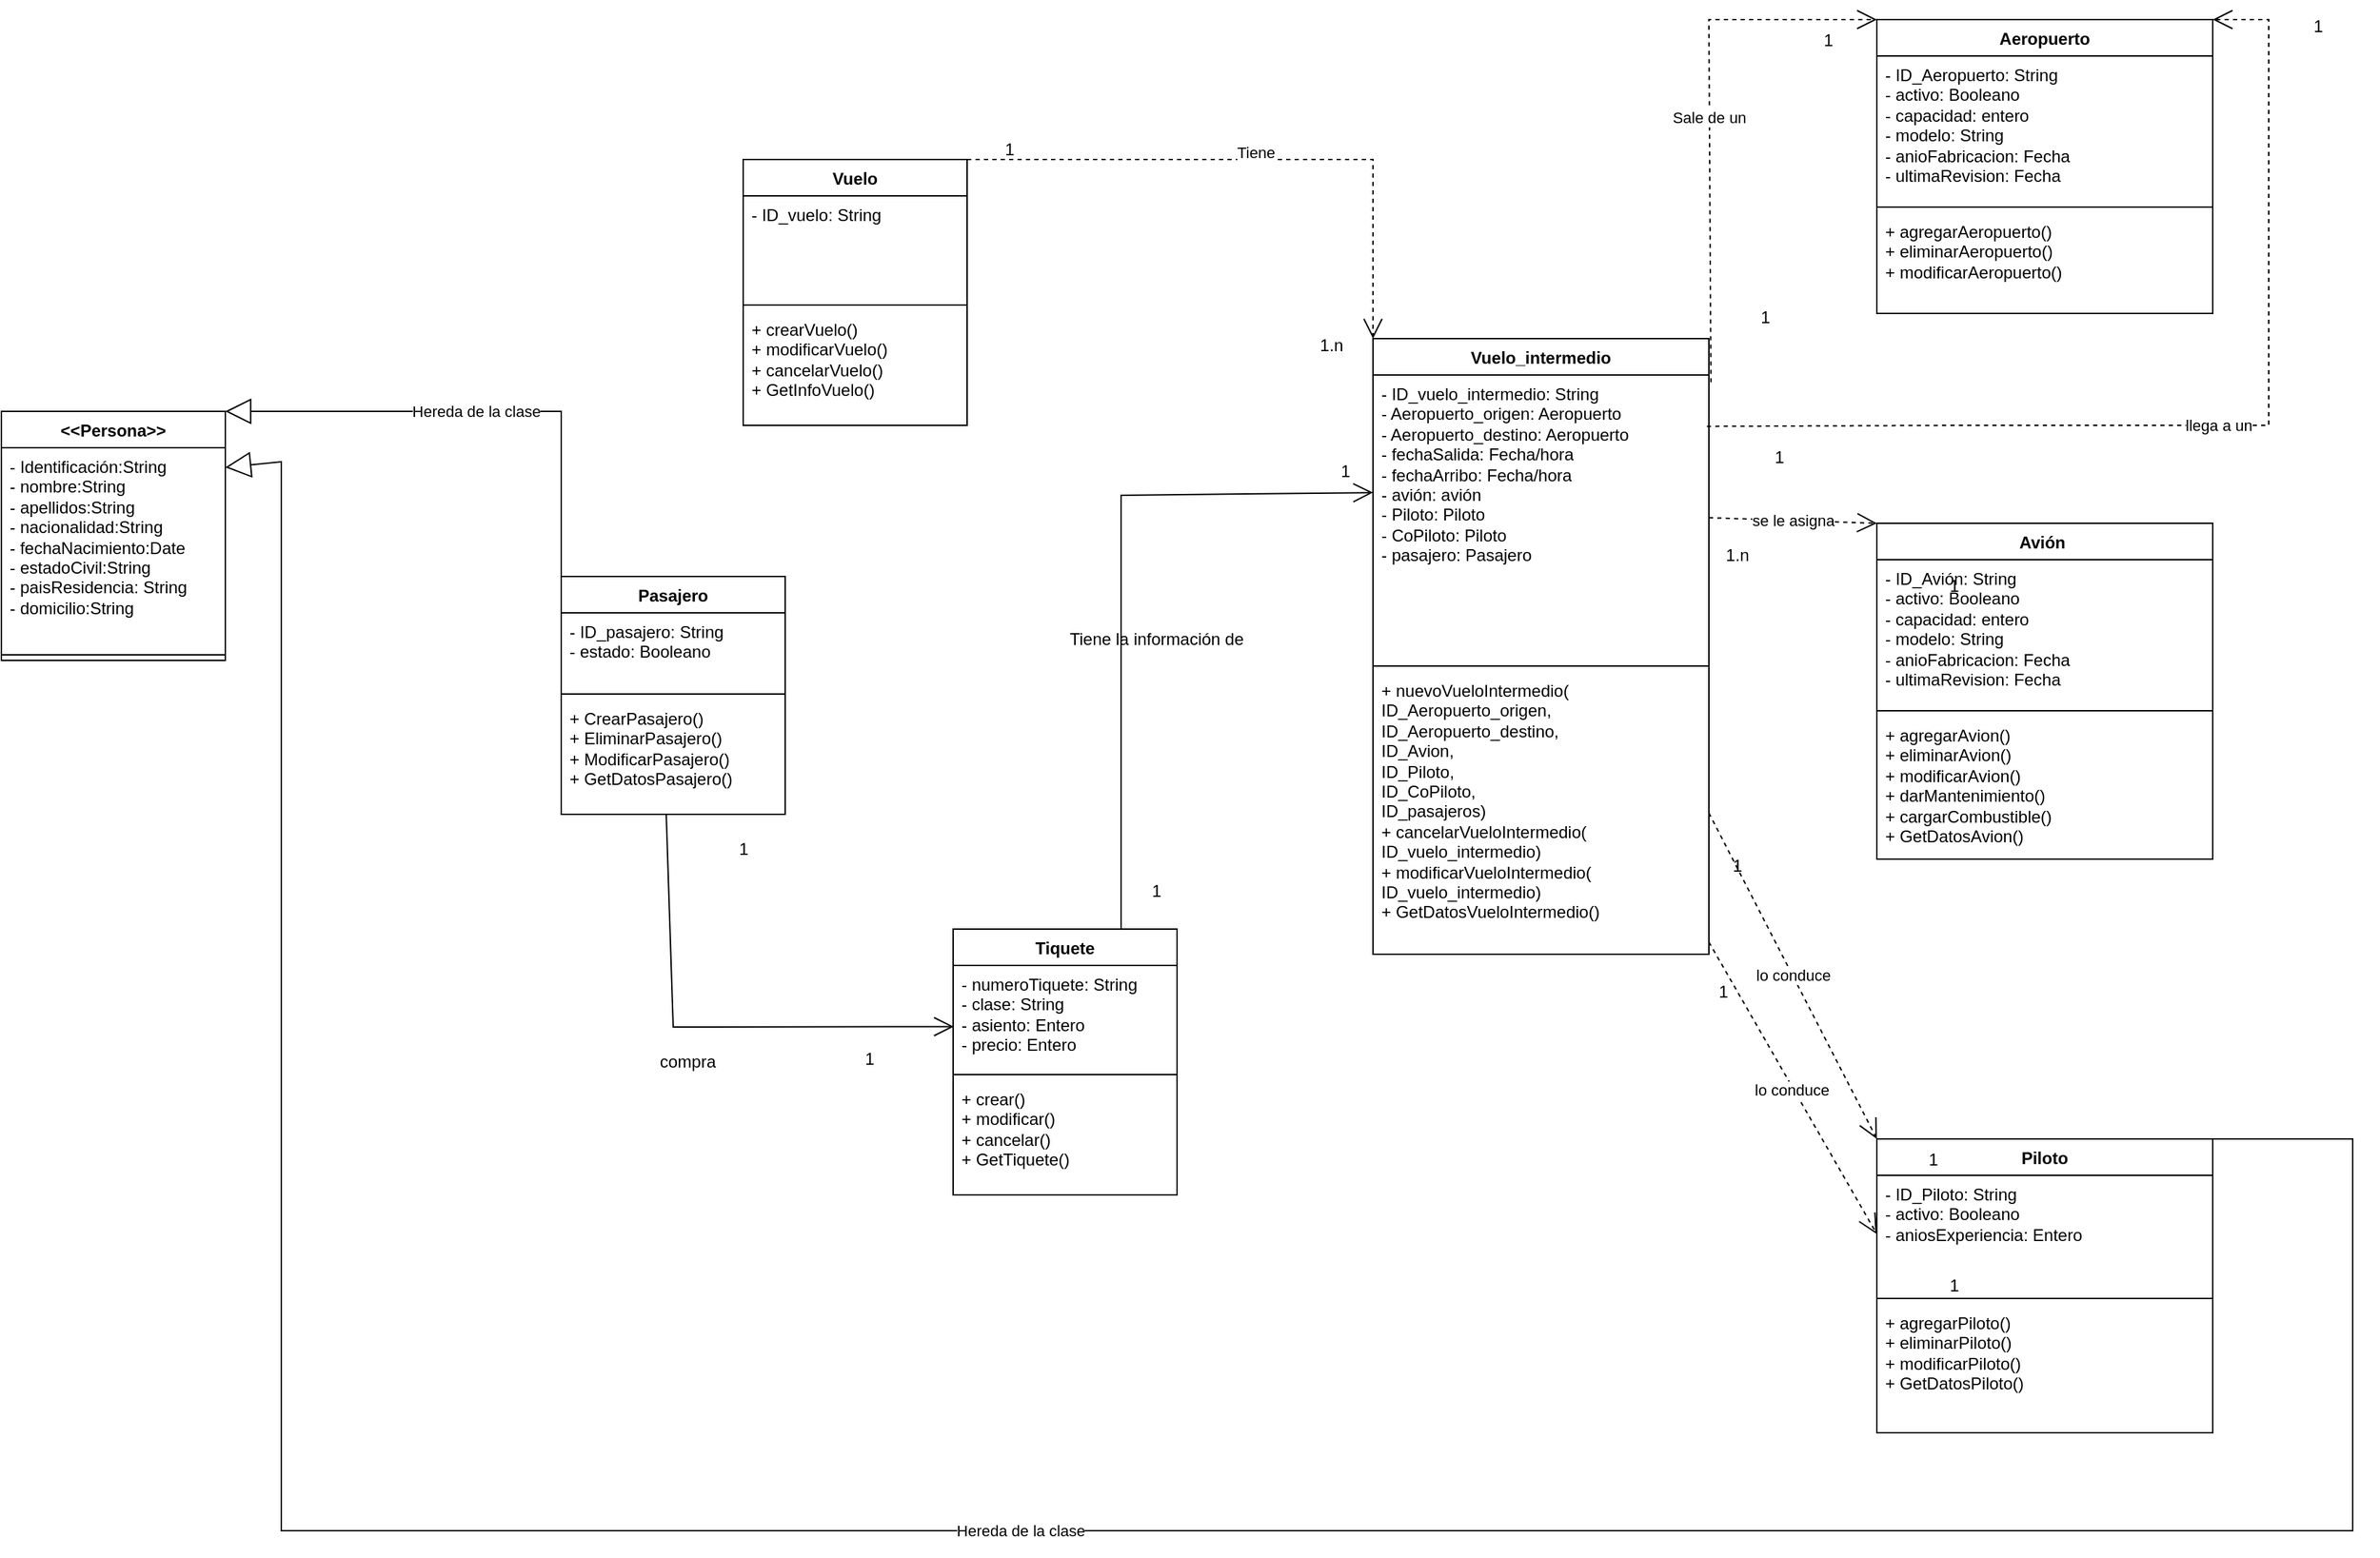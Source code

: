 <mxfile version="21.2.8" type="device">
  <diagram name="Página-1" id="RABki2PQlpZlV7e6IR1j">
    <mxGraphModel dx="3804" dy="3466" grid="1" gridSize="10" guides="1" tooltips="1" connect="1" arrows="1" fold="1" page="1" pageScale="1" pageWidth="850" pageHeight="1100" math="0" shadow="0">
      <root>
        <mxCell id="0" />
        <mxCell id="1" parent="0" />
        <mxCell id="OQuRV0DyugmWQfyofju7-5" value="&amp;lt;&amp;lt;Persona&amp;gt;&amp;gt;" style="swimlane;fontStyle=1;align=center;verticalAlign=top;childLayout=stackLayout;horizontal=1;startSize=26;horizontalStack=0;resizeParent=1;resizeParentMax=0;resizeLast=0;collapsible=1;marginBottom=0;whiteSpace=wrap;html=1;" parent="1" vertex="1">
          <mxGeometry x="-120" y="200" width="160" height="178" as="geometry" />
        </mxCell>
        <mxCell id="OQuRV0DyugmWQfyofju7-6" value="- Identificación:String&lt;br&gt;- nombre:String&lt;br&gt;- apellidos:String&lt;br&gt;- nacionalidad:String&lt;br&gt;- fechaNacimiento:Date&lt;br&gt;- estadoCivil:String&lt;br&gt;- paisResidencia: String&lt;br&gt;- domicilio:String" style="text;strokeColor=none;fillColor=none;align=left;verticalAlign=top;spacingLeft=4;spacingRight=4;overflow=hidden;rotatable=0;points=[[0,0.5],[1,0.5]];portConstraint=eastwest;whiteSpace=wrap;html=1;" parent="OQuRV0DyugmWQfyofju7-5" vertex="1">
          <mxGeometry y="26" width="160" height="144" as="geometry" />
        </mxCell>
        <mxCell id="OQuRV0DyugmWQfyofju7-7" value="" style="line;strokeWidth=1;fillColor=none;align=left;verticalAlign=middle;spacingTop=-1;spacingLeft=3;spacingRight=3;rotatable=0;labelPosition=right;points=[];portConstraint=eastwest;strokeColor=inherit;" parent="OQuRV0DyugmWQfyofju7-5" vertex="1">
          <mxGeometry y="170" width="160" height="8" as="geometry" />
        </mxCell>
        <mxCell id="OQuRV0DyugmWQfyofju7-13" value="Pasajero" style="swimlane;fontStyle=1;align=center;verticalAlign=top;childLayout=stackLayout;horizontal=1;startSize=26;horizontalStack=0;resizeParent=1;resizeParentMax=0;resizeLast=0;collapsible=1;marginBottom=0;whiteSpace=wrap;html=1;" parent="1" vertex="1">
          <mxGeometry x="280" y="318" width="160" height="170" as="geometry" />
        </mxCell>
        <mxCell id="OQuRV0DyugmWQfyofju7-14" value="- ID_pasajero: String&lt;br&gt;- estado: Booleano" style="text;strokeColor=none;fillColor=none;align=left;verticalAlign=top;spacingLeft=4;spacingRight=4;overflow=hidden;rotatable=0;points=[[0,0.5],[1,0.5]];portConstraint=eastwest;whiteSpace=wrap;html=1;" parent="OQuRV0DyugmWQfyofju7-13" vertex="1">
          <mxGeometry y="26" width="160" height="54" as="geometry" />
        </mxCell>
        <mxCell id="OQuRV0DyugmWQfyofju7-15" value="" style="line;strokeWidth=1;fillColor=none;align=left;verticalAlign=middle;spacingTop=-1;spacingLeft=3;spacingRight=3;rotatable=0;labelPosition=right;points=[];portConstraint=eastwest;strokeColor=inherit;" parent="OQuRV0DyugmWQfyofju7-13" vertex="1">
          <mxGeometry y="80" width="160" height="8" as="geometry" />
        </mxCell>
        <mxCell id="OQuRV0DyugmWQfyofju7-16" value="+ CrearPasajero()&lt;br&gt;+ EliminarPasajero()&lt;br&gt;+ ModificarPasajero()&lt;br&gt;+ GetDatosPasajero()" style="text;strokeColor=none;fillColor=none;align=left;verticalAlign=top;spacingLeft=4;spacingRight=4;overflow=hidden;rotatable=0;points=[[0,0.5],[1,0.5]];portConstraint=eastwest;whiteSpace=wrap;html=1;" parent="OQuRV0DyugmWQfyofju7-13" vertex="1">
          <mxGeometry y="88" width="160" height="82" as="geometry" />
        </mxCell>
        <mxCell id="OQuRV0DyugmWQfyofju7-17" value="Tiquete" style="swimlane;fontStyle=1;align=center;verticalAlign=top;childLayout=stackLayout;horizontal=1;startSize=26;horizontalStack=0;resizeParent=1;resizeParentMax=0;resizeLast=0;collapsible=1;marginBottom=0;whiteSpace=wrap;html=1;" parent="1" vertex="1">
          <mxGeometry x="560" y="570" width="160" height="190" as="geometry" />
        </mxCell>
        <mxCell id="OQuRV0DyugmWQfyofju7-18" value="- numeroTiquete: String&lt;br&gt;- clase: String&lt;br&gt;- asiento: Entero&lt;br&gt;- precio: Entero" style="text;strokeColor=none;fillColor=none;align=left;verticalAlign=top;spacingLeft=4;spacingRight=4;overflow=hidden;rotatable=0;points=[[0,0.5],[1,0.5]];portConstraint=eastwest;whiteSpace=wrap;html=1;" parent="OQuRV0DyugmWQfyofju7-17" vertex="1">
          <mxGeometry y="26" width="160" height="74" as="geometry" />
        </mxCell>
        <mxCell id="OQuRV0DyugmWQfyofju7-19" value="" style="line;strokeWidth=1;fillColor=none;align=left;verticalAlign=middle;spacingTop=-1;spacingLeft=3;spacingRight=3;rotatable=0;labelPosition=right;points=[];portConstraint=eastwest;strokeColor=inherit;" parent="OQuRV0DyugmWQfyofju7-17" vertex="1">
          <mxGeometry y="100" width="160" height="8" as="geometry" />
        </mxCell>
        <mxCell id="OQuRV0DyugmWQfyofju7-20" value="+ crear()&lt;br&gt;+ modificar()&lt;br&gt;+ cancelar()&lt;br&gt;+ GetTiquete()" style="text;strokeColor=none;fillColor=none;align=left;verticalAlign=top;spacingLeft=4;spacingRight=4;overflow=hidden;rotatable=0;points=[[0,0.5],[1,0.5]];portConstraint=eastwest;whiteSpace=wrap;html=1;" parent="OQuRV0DyugmWQfyofju7-17" vertex="1">
          <mxGeometry y="108" width="160" height="82" as="geometry" />
        </mxCell>
        <mxCell id="8vy2vzQ4WfvHQDl1Dt56-1" value="Vuelo" style="swimlane;fontStyle=1;align=center;verticalAlign=top;childLayout=stackLayout;horizontal=1;startSize=26;horizontalStack=0;resizeParent=1;resizeParentMax=0;resizeLast=0;collapsible=1;marginBottom=0;whiteSpace=wrap;html=1;" parent="1" vertex="1">
          <mxGeometry x="410" y="20" width="160" height="190" as="geometry" />
        </mxCell>
        <mxCell id="8vy2vzQ4WfvHQDl1Dt56-2" value="- ID_vuelo: String&lt;br&gt;&lt;br&gt;" style="text;strokeColor=none;fillColor=none;align=left;verticalAlign=top;spacingLeft=4;spacingRight=4;overflow=hidden;rotatable=0;points=[[0,0.5],[1,0.5]];portConstraint=eastwest;whiteSpace=wrap;html=1;" parent="8vy2vzQ4WfvHQDl1Dt56-1" vertex="1">
          <mxGeometry y="26" width="160" height="74" as="geometry" />
        </mxCell>
        <mxCell id="8vy2vzQ4WfvHQDl1Dt56-3" value="" style="line;strokeWidth=1;fillColor=none;align=left;verticalAlign=middle;spacingTop=-1;spacingLeft=3;spacingRight=3;rotatable=0;labelPosition=right;points=[];portConstraint=eastwest;strokeColor=inherit;" parent="8vy2vzQ4WfvHQDl1Dt56-1" vertex="1">
          <mxGeometry y="100" width="160" height="8" as="geometry" />
        </mxCell>
        <mxCell id="8vy2vzQ4WfvHQDl1Dt56-4" value="+ crearVuelo()&lt;br&gt;+ modificarVuelo()&lt;br&gt;+ cancelarVuelo()&lt;br&gt;+ GetInfoVuelo()" style="text;strokeColor=none;fillColor=none;align=left;verticalAlign=top;spacingLeft=4;spacingRight=4;overflow=hidden;rotatable=0;points=[[0,0.5],[1,0.5]];portConstraint=eastwest;whiteSpace=wrap;html=1;" parent="8vy2vzQ4WfvHQDl1Dt56-1" vertex="1">
          <mxGeometry y="108" width="160" height="82" as="geometry" />
        </mxCell>
        <mxCell id="8vy2vzQ4WfvHQDl1Dt56-5" value="Vuelo_intermedio" style="swimlane;fontStyle=1;align=center;verticalAlign=top;childLayout=stackLayout;horizontal=1;startSize=26;horizontalStack=0;resizeParent=1;resizeParentMax=0;resizeLast=0;collapsible=1;marginBottom=0;whiteSpace=wrap;html=1;" parent="1" vertex="1">
          <mxGeometry x="860" y="148" width="240" height="440" as="geometry" />
        </mxCell>
        <mxCell id="8vy2vzQ4WfvHQDl1Dt56-6" value="- ID_vuelo_intermedio: String&lt;br&gt;- Aeropuerto_origen: Aeropuerto&lt;br&gt;- Aeropuerto_destino: Aeropuerto&lt;br&gt;- fechaSalida: Fecha/hora&lt;br&gt;- fechaArribo: Fecha/hora&lt;br&gt;- avión: avión&lt;br&gt;- Piloto: Piloto&lt;br&gt;- CoPiloto: Piloto&lt;br&gt;- pasajero: Pasajero" style="text;strokeColor=none;fillColor=none;align=left;verticalAlign=top;spacingLeft=4;spacingRight=4;overflow=hidden;rotatable=0;points=[[0,0.5],[1,0.5]];portConstraint=eastwest;whiteSpace=wrap;html=1;" parent="8vy2vzQ4WfvHQDl1Dt56-5" vertex="1">
          <mxGeometry y="26" width="240" height="204" as="geometry" />
        </mxCell>
        <mxCell id="8vy2vzQ4WfvHQDl1Dt56-7" value="" style="line;strokeWidth=1;fillColor=none;align=left;verticalAlign=middle;spacingTop=-1;spacingLeft=3;spacingRight=3;rotatable=0;labelPosition=right;points=[];portConstraint=eastwest;strokeColor=inherit;" parent="8vy2vzQ4WfvHQDl1Dt56-5" vertex="1">
          <mxGeometry y="230" width="240" height="8" as="geometry" />
        </mxCell>
        <mxCell id="8vy2vzQ4WfvHQDl1Dt56-8" value="+ nuevoVueloIntermedio(&lt;br&gt;ID_Aeropuerto_origen,&lt;br&gt;ID_Aeropuerto_destino,&lt;br&gt;ID_Avion,&lt;br&gt;ID_Piloto,&lt;br&gt;ID_CoPiloto,&lt;br&gt;ID_pasajeros)&lt;br&gt;+ cancelarVueloIntermedio(&lt;br&gt;ID_vuelo_intermedio)&lt;br&gt;+ modificarVueloIntermedio(&lt;br&gt;ID_vuelo_intermedio)&lt;br&gt;+ GetDatosVueloIntermedio()" style="text;strokeColor=none;fillColor=none;align=left;verticalAlign=top;spacingLeft=4;spacingRight=4;overflow=hidden;rotatable=0;points=[[0,0.5],[1,0.5]];portConstraint=eastwest;whiteSpace=wrap;html=1;" parent="8vy2vzQ4WfvHQDl1Dt56-5" vertex="1">
          <mxGeometry y="238" width="240" height="202" as="geometry" />
        </mxCell>
        <mxCell id="8vy2vzQ4WfvHQDl1Dt56-9" value="Piloto" style="swimlane;fontStyle=1;align=center;verticalAlign=top;childLayout=stackLayout;horizontal=1;startSize=26;horizontalStack=0;resizeParent=1;resizeParentMax=0;resizeLast=0;collapsible=1;marginBottom=0;whiteSpace=wrap;html=1;" parent="1" vertex="1">
          <mxGeometry x="1220" y="720" width="240" height="210" as="geometry" />
        </mxCell>
        <mxCell id="8vy2vzQ4WfvHQDl1Dt56-10" value="- ID_Piloto: String&lt;br&gt;- activo: Booleano&lt;br&gt;- aniosExperiencia: Entero" style="text;strokeColor=none;fillColor=none;align=left;verticalAlign=top;spacingLeft=4;spacingRight=4;overflow=hidden;rotatable=0;points=[[0,0.5],[1,0.5]];portConstraint=eastwest;whiteSpace=wrap;html=1;" parent="8vy2vzQ4WfvHQDl1Dt56-9" vertex="1">
          <mxGeometry y="26" width="240" height="84" as="geometry" />
        </mxCell>
        <mxCell id="8vy2vzQ4WfvHQDl1Dt56-11" value="" style="line;strokeWidth=1;fillColor=none;align=left;verticalAlign=middle;spacingTop=-1;spacingLeft=3;spacingRight=3;rotatable=0;labelPosition=right;points=[];portConstraint=eastwest;strokeColor=inherit;" parent="8vy2vzQ4WfvHQDl1Dt56-9" vertex="1">
          <mxGeometry y="110" width="240" height="8" as="geometry" />
        </mxCell>
        <mxCell id="8vy2vzQ4WfvHQDl1Dt56-12" value="+ agregarPiloto()&lt;br&gt;+ eliminarPiloto()&lt;br&gt;+ modificarPiloto()&lt;br&gt;+ GetDatosPiloto()&lt;br&gt;" style="text;strokeColor=none;fillColor=none;align=left;verticalAlign=top;spacingLeft=4;spacingRight=4;overflow=hidden;rotatable=0;points=[[0,0.5],[1,0.5]];portConstraint=eastwest;whiteSpace=wrap;html=1;" parent="8vy2vzQ4WfvHQDl1Dt56-9" vertex="1">
          <mxGeometry y="118" width="240" height="92" as="geometry" />
        </mxCell>
        <mxCell id="8vy2vzQ4WfvHQDl1Dt56-13" value="Avión&amp;nbsp;" style="swimlane;fontStyle=1;align=center;verticalAlign=top;childLayout=stackLayout;horizontal=1;startSize=26;horizontalStack=0;resizeParent=1;resizeParentMax=0;resizeLast=0;collapsible=1;marginBottom=0;whiteSpace=wrap;html=1;" parent="1" vertex="1">
          <mxGeometry x="1220" y="280" width="240" height="240" as="geometry" />
        </mxCell>
        <mxCell id="8vy2vzQ4WfvHQDl1Dt56-14" value="- ID_Avión: String&lt;br&gt;- activo: Booleano&lt;br&gt;- capacidad: entero&lt;br&gt;- modelo: String&lt;br&gt;- anioFabricacion: Fecha&lt;br&gt;- ultimaRevision: Fecha" style="text;strokeColor=none;fillColor=none;align=left;verticalAlign=top;spacingLeft=4;spacingRight=4;overflow=hidden;rotatable=0;points=[[0,0.5],[1,0.5]];portConstraint=eastwest;whiteSpace=wrap;html=1;" parent="8vy2vzQ4WfvHQDl1Dt56-13" vertex="1">
          <mxGeometry y="26" width="240" height="104" as="geometry" />
        </mxCell>
        <mxCell id="8vy2vzQ4WfvHQDl1Dt56-15" value="" style="line;strokeWidth=1;fillColor=none;align=left;verticalAlign=middle;spacingTop=-1;spacingLeft=3;spacingRight=3;rotatable=0;labelPosition=right;points=[];portConstraint=eastwest;strokeColor=inherit;" parent="8vy2vzQ4WfvHQDl1Dt56-13" vertex="1">
          <mxGeometry y="130" width="240" height="8" as="geometry" />
        </mxCell>
        <mxCell id="8vy2vzQ4WfvHQDl1Dt56-16" value="+ agregarAvion()&lt;br&gt;+ eliminarAvion()&lt;br&gt;+ modificarAvion()&lt;br&gt;+ darMantenimiento()&lt;br&gt;+ cargarCombustible()&lt;br&gt;+ GetDatosAvion()" style="text;strokeColor=none;fillColor=none;align=left;verticalAlign=top;spacingLeft=4;spacingRight=4;overflow=hidden;rotatable=0;points=[[0,0.5],[1,0.5]];portConstraint=eastwest;whiteSpace=wrap;html=1;" parent="8vy2vzQ4WfvHQDl1Dt56-13" vertex="1">
          <mxGeometry y="138" width="240" height="102" as="geometry" />
        </mxCell>
        <mxCell id="8vy2vzQ4WfvHQDl1Dt56-17" value="Aeropuerto" style="swimlane;fontStyle=1;align=center;verticalAlign=top;childLayout=stackLayout;horizontal=1;startSize=26;horizontalStack=0;resizeParent=1;resizeParentMax=0;resizeLast=0;collapsible=1;marginBottom=0;whiteSpace=wrap;html=1;" parent="1" vertex="1">
          <mxGeometry x="1220" y="-80" width="240" height="210" as="geometry" />
        </mxCell>
        <mxCell id="8vy2vzQ4WfvHQDl1Dt56-18" value="- ID_Aeropuerto: String&lt;br&gt;- activo: Booleano&lt;br&gt;- capacidad: entero&lt;br&gt;- modelo: String&lt;br&gt;- anioFabricacion: Fecha&lt;br&gt;- ultimaRevision: Fecha" style="text;strokeColor=none;fillColor=none;align=left;verticalAlign=top;spacingLeft=4;spacingRight=4;overflow=hidden;rotatable=0;points=[[0,0.5],[1,0.5]];portConstraint=eastwest;whiteSpace=wrap;html=1;" parent="8vy2vzQ4WfvHQDl1Dt56-17" vertex="1">
          <mxGeometry y="26" width="240" height="104" as="geometry" />
        </mxCell>
        <mxCell id="8vy2vzQ4WfvHQDl1Dt56-19" value="" style="line;strokeWidth=1;fillColor=none;align=left;verticalAlign=middle;spacingTop=-1;spacingLeft=3;spacingRight=3;rotatable=0;labelPosition=right;points=[];portConstraint=eastwest;strokeColor=inherit;" parent="8vy2vzQ4WfvHQDl1Dt56-17" vertex="1">
          <mxGeometry y="130" width="240" height="8" as="geometry" />
        </mxCell>
        <mxCell id="8vy2vzQ4WfvHQDl1Dt56-20" value="+ agregarAeropuerto()&lt;br&gt;+ eliminarAeropuerto()&lt;br&gt;+ modificarAeropuerto()&lt;br&gt;" style="text;strokeColor=none;fillColor=none;align=left;verticalAlign=top;spacingLeft=4;spacingRight=4;overflow=hidden;rotatable=0;points=[[0,0.5],[1,0.5]];portConstraint=eastwest;whiteSpace=wrap;html=1;" parent="8vy2vzQ4WfvHQDl1Dt56-17" vertex="1">
          <mxGeometry y="138" width="240" height="72" as="geometry" />
        </mxCell>
        <mxCell id="8vy2vzQ4WfvHQDl1Dt56-21" value="Hereda de la clase" style="endArrow=block;endSize=16;endFill=0;html=1;rounded=0;entryX=1;entryY=0;entryDx=0;entryDy=0;exitX=0;exitY=0;exitDx=0;exitDy=0;" parent="1" source="OQuRV0DyugmWQfyofju7-13" target="OQuRV0DyugmWQfyofju7-5" edge="1">
          <mxGeometry width="160" relative="1" as="geometry">
            <mxPoint x="310" y="400" as="sourcePoint" />
            <mxPoint x="210" y="710" as="targetPoint" />
            <Array as="points">
              <mxPoint x="280" y="200" />
            </Array>
          </mxGeometry>
        </mxCell>
        <mxCell id="8vy2vzQ4WfvHQDl1Dt56-22" value="Hereda de la clase" style="endArrow=block;endSize=16;endFill=0;html=1;rounded=0;exitX=1;exitY=0;exitDx=0;exitDy=0;" parent="1" source="8vy2vzQ4WfvHQDl1Dt56-9" edge="1">
          <mxGeometry width="160" relative="1" as="geometry">
            <mxPoint x="370" y="598" as="sourcePoint" />
            <mxPoint x="40" y="240" as="targetPoint" />
            <Array as="points">
              <mxPoint x="1560" y="720" />
              <mxPoint x="1560" y="1000" />
              <mxPoint x="80" y="1000" />
              <mxPoint x="80" y="236" />
            </Array>
          </mxGeometry>
        </mxCell>
        <mxCell id="8vy2vzQ4WfvHQDl1Dt56-23" value="" style="endArrow=open;endFill=1;endSize=12;html=1;rounded=0;exitX=0.469;exitY=1.004;exitDx=0;exitDy=0;exitPerimeter=0;entryX=0.003;entryY=0.591;entryDx=0;entryDy=0;entryPerimeter=0;" parent="1" source="OQuRV0DyugmWQfyofju7-16" target="OQuRV0DyugmWQfyofju7-18" edge="1">
          <mxGeometry width="160" relative="1" as="geometry">
            <mxPoint x="390" y="550" as="sourcePoint" />
            <mxPoint x="550" y="550" as="targetPoint" />
            <Array as="points">
              <mxPoint x="360" y="640" />
            </Array>
          </mxGeometry>
        </mxCell>
        <mxCell id="8vy2vzQ4WfvHQDl1Dt56-24" value="1" style="text;html=1;align=center;verticalAlign=middle;resizable=0;points=[];autosize=1;strokeColor=none;fillColor=none;" parent="1" vertex="1">
          <mxGeometry x="395" y="498" width="30" height="30" as="geometry" />
        </mxCell>
        <mxCell id="8vy2vzQ4WfvHQDl1Dt56-25" value="compra" style="text;html=1;align=center;verticalAlign=middle;resizable=0;points=[];autosize=1;strokeColor=none;fillColor=none;" parent="1" vertex="1">
          <mxGeometry x="340" y="650" width="60" height="30" as="geometry" />
        </mxCell>
        <mxCell id="8vy2vzQ4WfvHQDl1Dt56-26" value="1" style="text;html=1;align=center;verticalAlign=middle;resizable=0;points=[];autosize=1;strokeColor=none;fillColor=none;" parent="1" vertex="1">
          <mxGeometry x="485" y="648" width="30" height="30" as="geometry" />
        </mxCell>
        <mxCell id="8vy2vzQ4WfvHQDl1Dt56-27" value="" style="endArrow=open;endFill=1;endSize=12;html=1;rounded=0;exitX=0.75;exitY=0;exitDx=0;exitDy=0;entryX=0;entryY=0.412;entryDx=0;entryDy=0;entryPerimeter=0;" parent="1" source="OQuRV0DyugmWQfyofju7-17" target="8vy2vzQ4WfvHQDl1Dt56-6" edge="1">
          <mxGeometry width="160" relative="1" as="geometry">
            <mxPoint x="780" y="390" as="sourcePoint" />
            <mxPoint x="940" y="390" as="targetPoint" />
            <Array as="points">
              <mxPoint x="680" y="260" />
            </Array>
          </mxGeometry>
        </mxCell>
        <mxCell id="8vy2vzQ4WfvHQDl1Dt56-28" value="Tiene la información de" style="text;html=1;align=center;verticalAlign=middle;resizable=0;points=[];autosize=1;strokeColor=none;fillColor=none;" parent="1" vertex="1">
          <mxGeometry x="630" y="348" width="150" height="30" as="geometry" />
        </mxCell>
        <mxCell id="8vy2vzQ4WfvHQDl1Dt56-29" value="1" style="text;html=1;align=center;verticalAlign=middle;resizable=0;points=[];autosize=1;strokeColor=none;fillColor=none;" parent="1" vertex="1">
          <mxGeometry x="690" y="528" width="30" height="30" as="geometry" />
        </mxCell>
        <mxCell id="8vy2vzQ4WfvHQDl1Dt56-30" value="1" style="text;html=1;align=center;verticalAlign=middle;resizable=0;points=[];autosize=1;strokeColor=none;fillColor=none;" parent="1" vertex="1">
          <mxGeometry x="825" y="228" width="30" height="30" as="geometry" />
        </mxCell>
        <mxCell id="8vy2vzQ4WfvHQDl1Dt56-31" value="Tiene" style="endArrow=open;endSize=12;dashed=1;html=1;rounded=0;exitX=1;exitY=0;exitDx=0;exitDy=0;entryX=0;entryY=0;entryDx=0;entryDy=0;" parent="1" source="8vy2vzQ4WfvHQDl1Dt56-1" target="8vy2vzQ4WfvHQDl1Dt56-5" edge="1">
          <mxGeometry x="-0.012" y="5" width="160" relative="1" as="geometry">
            <mxPoint x="710" y="300" as="sourcePoint" />
            <mxPoint x="870" y="300" as="targetPoint" />
            <Array as="points">
              <mxPoint x="860" y="20" />
            </Array>
            <mxPoint x="-1" as="offset" />
          </mxGeometry>
        </mxCell>
        <mxCell id="8vy2vzQ4WfvHQDl1Dt56-33" value="1" style="text;html=1;align=center;verticalAlign=middle;resizable=0;points=[];autosize=1;strokeColor=none;fillColor=none;" parent="1" vertex="1">
          <mxGeometry x="585" y="-2" width="30" height="30" as="geometry" />
        </mxCell>
        <mxCell id="8vy2vzQ4WfvHQDl1Dt56-34" value="1.n" style="text;html=1;align=center;verticalAlign=middle;resizable=0;points=[];autosize=1;strokeColor=none;fillColor=none;" parent="1" vertex="1">
          <mxGeometry x="810" y="138" width="40" height="30" as="geometry" />
        </mxCell>
        <mxCell id="8vy2vzQ4WfvHQDl1Dt56-35" value="Sale de un" style="endArrow=open;endSize=12;dashed=1;html=1;rounded=0;exitX=1.006;exitY=0.026;exitDx=0;exitDy=0;exitPerimeter=0;entryX=0;entryY=0;entryDx=0;entryDy=0;" parent="1" source="8vy2vzQ4WfvHQDl1Dt56-6" target="8vy2vzQ4WfvHQDl1Dt56-17" edge="1">
          <mxGeometry width="160" relative="1" as="geometry">
            <mxPoint x="1230" y="110" as="sourcePoint" />
            <mxPoint x="1390" y="110" as="targetPoint" />
            <Array as="points">
              <mxPoint x="1100" y="-80" />
            </Array>
          </mxGeometry>
        </mxCell>
        <mxCell id="8vy2vzQ4WfvHQDl1Dt56-36" value="1" style="text;html=1;align=center;verticalAlign=middle;resizable=0;points=[];autosize=1;strokeColor=none;fillColor=none;" parent="1" vertex="1">
          <mxGeometry x="1125" y="118" width="30" height="30" as="geometry" />
        </mxCell>
        <mxCell id="8vy2vzQ4WfvHQDl1Dt56-37" value="1" style="text;html=1;align=center;verticalAlign=middle;resizable=0;points=[];autosize=1;strokeColor=none;fillColor=none;" parent="1" vertex="1">
          <mxGeometry x="1170" y="-80" width="30" height="30" as="geometry" />
        </mxCell>
        <mxCell id="8vy2vzQ4WfvHQDl1Dt56-39" value="llega a un" style="endArrow=open;endSize=12;dashed=1;html=1;rounded=0;exitX=0.994;exitY=0.18;exitDx=0;exitDy=0;exitPerimeter=0;entryX=1;entryY=0;entryDx=0;entryDy=0;" parent="1" source="8vy2vzQ4WfvHQDl1Dt56-6" target="8vy2vzQ4WfvHQDl1Dt56-17" edge="1">
          <mxGeometry width="160" relative="1" as="geometry">
            <mxPoint x="1180" y="210" as="sourcePoint" />
            <mxPoint x="1550" y="220" as="targetPoint" />
            <Array as="points">
              <mxPoint x="1280" y="210" />
              <mxPoint x="1500" y="210" />
              <mxPoint x="1500" y="-80" />
            </Array>
          </mxGeometry>
        </mxCell>
        <mxCell id="8vy2vzQ4WfvHQDl1Dt56-40" value="1" style="text;html=1;align=center;verticalAlign=middle;resizable=0;points=[];autosize=1;strokeColor=none;fillColor=none;" parent="1" vertex="1">
          <mxGeometry x="1135" y="218" width="30" height="30" as="geometry" />
        </mxCell>
        <mxCell id="8vy2vzQ4WfvHQDl1Dt56-41" value="1" style="text;html=1;align=center;verticalAlign=middle;resizable=0;points=[];autosize=1;strokeColor=none;fillColor=none;" parent="1" vertex="1">
          <mxGeometry x="1520" y="-90" width="30" height="30" as="geometry" />
        </mxCell>
        <mxCell id="8vy2vzQ4WfvHQDl1Dt56-42" value="se le asigna" style="endArrow=open;endSize=12;dashed=1;html=1;rounded=0;exitX=1;exitY=0.5;exitDx=0;exitDy=0;entryX=0;entryY=0;entryDx=0;entryDy=0;" parent="1" source="8vy2vzQ4WfvHQDl1Dt56-6" target="8vy2vzQ4WfvHQDl1Dt56-13" edge="1">
          <mxGeometry width="160" relative="1" as="geometry">
            <mxPoint x="1230" y="300" as="sourcePoint" />
            <mxPoint x="1390" y="300" as="targetPoint" />
          </mxGeometry>
        </mxCell>
        <mxCell id="8vy2vzQ4WfvHQDl1Dt56-43" value="1.n" style="text;html=1;align=center;verticalAlign=middle;resizable=0;points=[];autosize=1;strokeColor=none;fillColor=none;" parent="1" vertex="1">
          <mxGeometry x="1100" y="288" width="40" height="30" as="geometry" />
        </mxCell>
        <mxCell id="8vy2vzQ4WfvHQDl1Dt56-44" value="1" style="text;html=1;align=center;verticalAlign=middle;resizable=0;points=[];autosize=1;strokeColor=none;fillColor=none;" parent="1" vertex="1">
          <mxGeometry x="1260" y="310" width="30" height="30" as="geometry" />
        </mxCell>
        <mxCell id="8vy2vzQ4WfvHQDl1Dt56-45" value="lo conduce" style="endArrow=open;endSize=12;dashed=1;html=1;rounded=0;exitX=1;exitY=0.5;exitDx=0;exitDy=0;entryX=0;entryY=0;entryDx=0;entryDy=0;" parent="1" source="8vy2vzQ4WfvHQDl1Dt56-8" target="8vy2vzQ4WfvHQDl1Dt56-9" edge="1">
          <mxGeometry width="160" relative="1" as="geometry">
            <mxPoint x="1230" y="870" as="sourcePoint" />
            <mxPoint x="1390" y="870" as="targetPoint" />
          </mxGeometry>
        </mxCell>
        <mxCell id="8vy2vzQ4WfvHQDl1Dt56-46" value="1" style="text;html=1;align=center;verticalAlign=middle;resizable=0;points=[];autosize=1;strokeColor=none;fillColor=none;" parent="1" vertex="1">
          <mxGeometry x="1095" y="600" width="30" height="30" as="geometry" />
        </mxCell>
        <mxCell id="8vy2vzQ4WfvHQDl1Dt56-47" value="1" style="text;html=1;align=center;verticalAlign=middle;resizable=0;points=[];autosize=1;strokeColor=none;fillColor=none;" parent="1" vertex="1">
          <mxGeometry x="1105" y="510" width="30" height="30" as="geometry" />
        </mxCell>
        <mxCell id="8vy2vzQ4WfvHQDl1Dt56-48" value="1" style="text;html=1;align=center;verticalAlign=middle;resizable=0;points=[];autosize=1;strokeColor=none;fillColor=none;" parent="1" vertex="1">
          <mxGeometry x="1260" y="810" width="30" height="30" as="geometry" />
        </mxCell>
        <mxCell id="8vy2vzQ4WfvHQDl1Dt56-49" value="1" style="text;html=1;align=center;verticalAlign=middle;resizable=0;points=[];autosize=1;strokeColor=none;fillColor=none;" parent="1" vertex="1">
          <mxGeometry x="1245" y="720" width="30" height="30" as="geometry" />
        </mxCell>
        <mxCell id="8vy2vzQ4WfvHQDl1Dt56-50" value="lo conduce" style="endArrow=open;endSize=12;dashed=1;html=1;rounded=0;exitX=1;exitY=0.957;exitDx=0;exitDy=0;exitPerimeter=0;entryX=0;entryY=0.5;entryDx=0;entryDy=0;" parent="1" source="8vy2vzQ4WfvHQDl1Dt56-8" target="8vy2vzQ4WfvHQDl1Dt56-10" edge="1">
          <mxGeometry x="0.007" y="-1" width="160" relative="1" as="geometry">
            <mxPoint x="1230" y="870" as="sourcePoint" />
            <mxPoint x="1390" y="870" as="targetPoint" />
            <mxPoint as="offset" />
          </mxGeometry>
        </mxCell>
      </root>
    </mxGraphModel>
  </diagram>
</mxfile>
